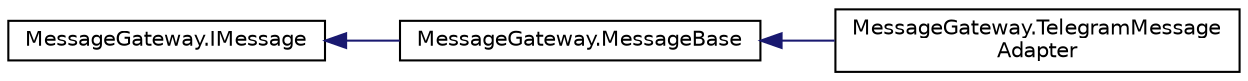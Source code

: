 digraph "Representación gráfica de la clase"
{
 // INTERACTIVE_SVG=YES
 // LATEX_PDF_SIZE
  edge [fontname="Helvetica",fontsize="10",labelfontname="Helvetica",labelfontsize="10"];
  node [fontname="Helvetica",fontsize="10",shape=record];
  rankdir="LR";
  Node0 [label="MessageGateway.IMessage",height=0.2,width=0.4,color="black", fillcolor="white", style="filled",URL="$interfaceMessageGateway_1_1IMessage.html",tooltip="Interfaz que engloba los tipos mensaje de las diferentes plataformas de mensaje."];
  Node0 -> Node1 [dir="back",color="midnightblue",fontsize="10",style="solid",fontname="Helvetica"];
  Node1 [label="MessageGateway.MessageBase",height=0.2,width=0.4,color="black", fillcolor="white", style="filled",URL="$classMessageGateway_1_1MessageBase.html",tooltip="Superclase de los mensajes a recibirse."];
  Node1 -> Node2 [dir="back",color="midnightblue",fontsize="10",style="solid",fontname="Helvetica"];
  Node2 [label="MessageGateway.TelegramMessage\lAdapter",height=0.2,width=0.4,color="black", fillcolor="white", style="filled",URL="$classMessageGateway_1_1TelegramMessageAdapter.html",tooltip="Adaptador del mensaje de telegram a la interfaz ."];
}
